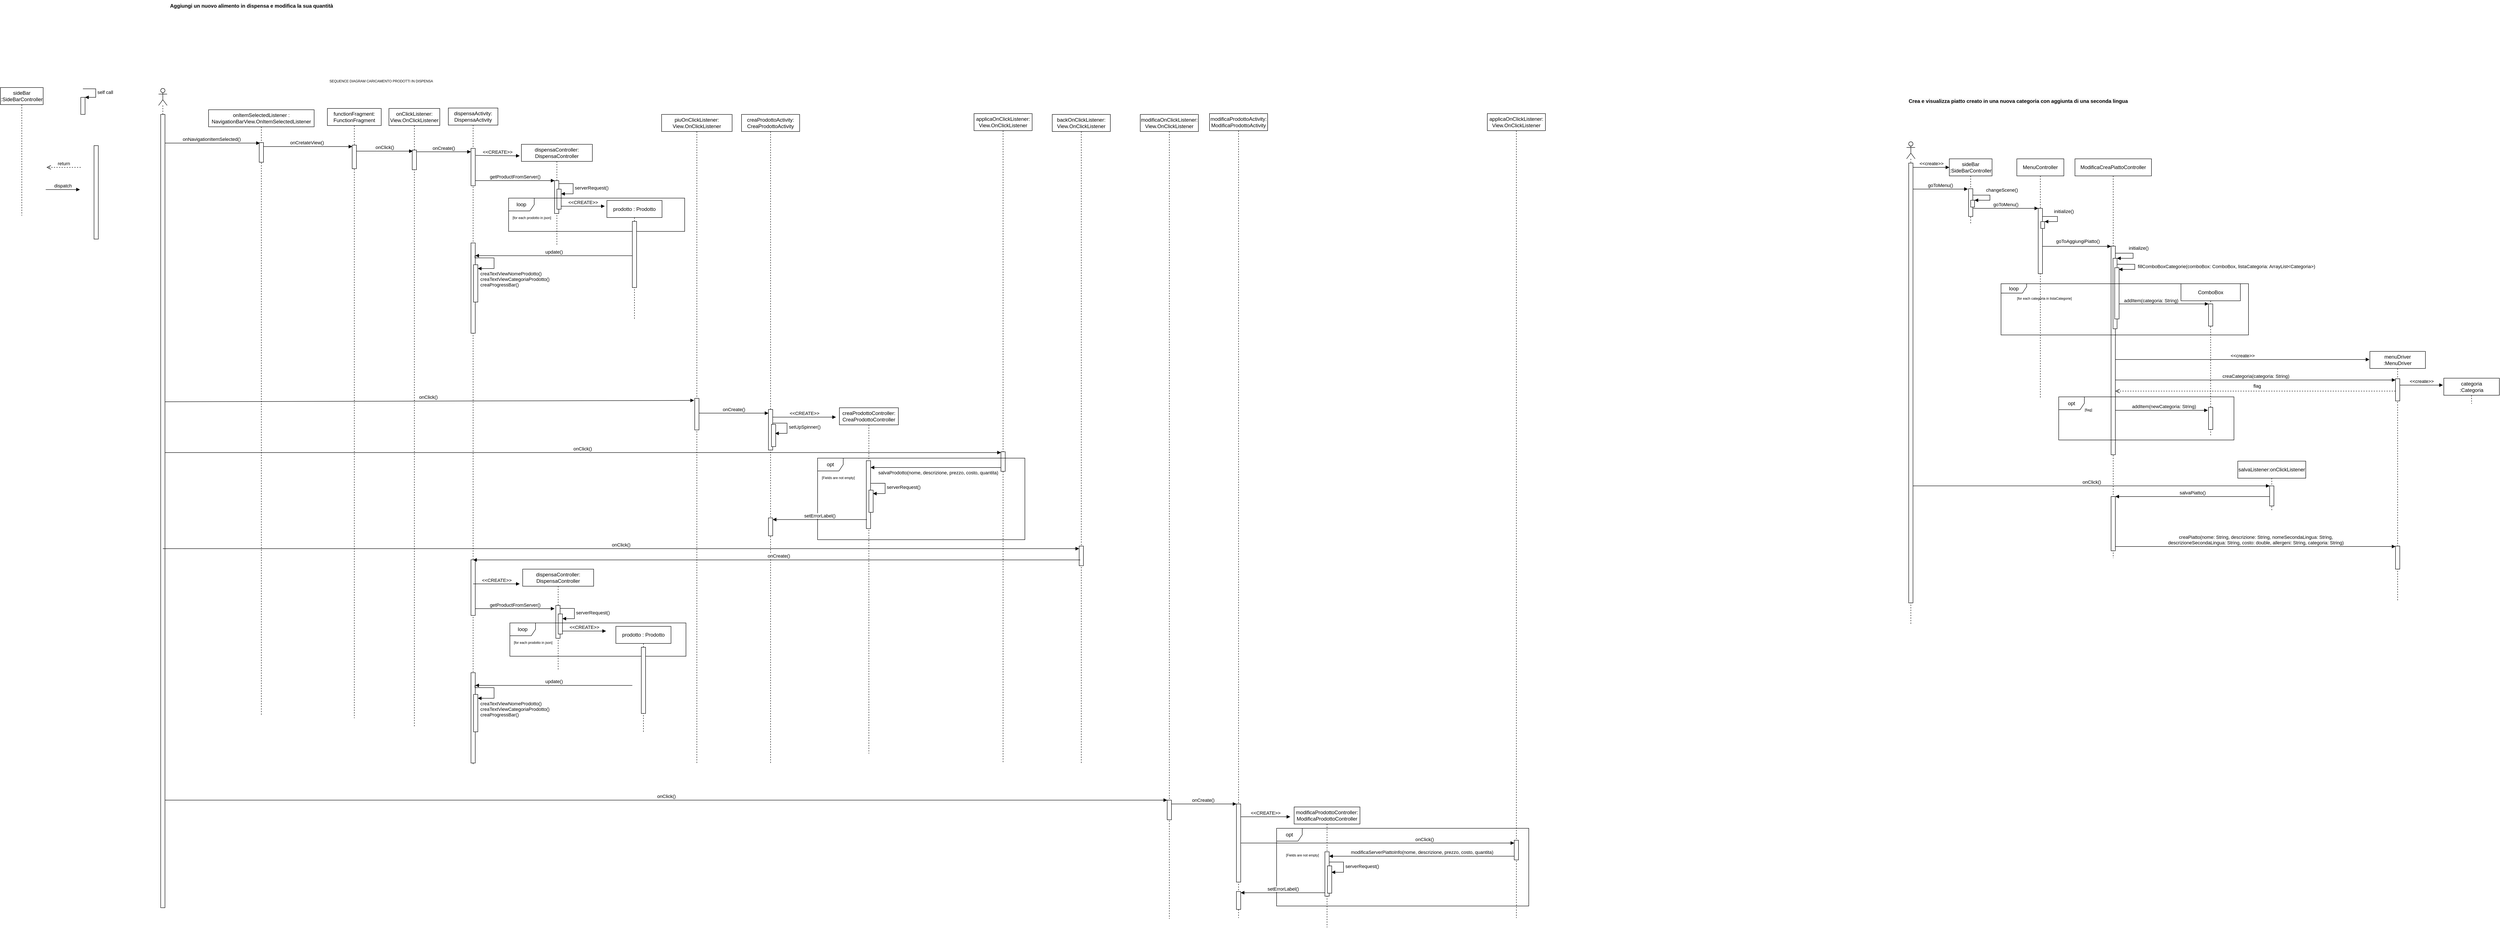 <mxfile>
    <diagram id="bWB9aSFQ_07Y3bA2QbNe" name="Page-1">
        <mxGraphModel dx="10507" dy="5320" grid="0" gridSize="10" guides="1" tooltips="0" connect="1" arrows="1" fold="1" page="0" pageScale="1" pageWidth="850" pageHeight="1100" math="0" shadow="0">
            <root>
                <mxCell id="0"/>
                <mxCell id="1" parent="0"/>
                <mxCell id="210" value="opt" style="shape=umlFrame;whiteSpace=wrap;html=1;" vertex="1" parent="1">
                    <mxGeometry x="962" y="2128" width="590" height="182" as="geometry"/>
                </mxCell>
                <mxCell id="203" value="onClick()" style="html=1;verticalAlign=bottom;endArrow=block;" edge="1" parent="1" source="199" target="202">
                    <mxGeometry x="0.344" width="80" relative="1" as="geometry">
                        <mxPoint x="800" y="2177" as="sourcePoint"/>
                        <mxPoint x="878" y="2081" as="targetPoint"/>
                        <mxPoint as="offset"/>
                    </mxGeometry>
                </mxCell>
                <mxCell id="200" value="onCreate()" style="html=1;verticalAlign=bottom;endArrow=block;" edge="1" parent="1" source="195" target="199">
                    <mxGeometry width="80" relative="1" as="geometry">
                        <mxPoint x="-379.055" y="1165.66" as="sourcePoint"/>
                        <mxPoint x="-217" y="1165.66" as="targetPoint"/>
                    </mxGeometry>
                </mxCell>
                <mxCell id="67" value="dispensaController: DispensaController" style="shape=umlLifeline;perimeter=lifelinePerimeter;whiteSpace=wrap;html=1;container=1;collapsible=0;recursiveResize=0;outlineConnect=0;" vertex="1" parent="1">
                    <mxGeometry x="-805" y="526" width="166" height="235" as="geometry"/>
                </mxCell>
                <mxCell id="68" value="" style="html=1;points=[];perimeter=orthogonalPerimeter;" vertex="1" parent="67">
                    <mxGeometry x="77.5" y="85" width="10" height="77" as="geometry"/>
                </mxCell>
                <mxCell id="70" value="" style="html=1;points=[];perimeter=orthogonalPerimeter;" vertex="1" parent="67">
                    <mxGeometry x="83" y="105" width="10" height="47" as="geometry"/>
                </mxCell>
                <mxCell id="71" value="serverRequest()" style="edgeStyle=orthogonalEdgeStyle;html=1;align=left;spacingLeft=2;endArrow=block;rounded=0;" edge="1" parent="67" source="68" target="70">
                    <mxGeometry relative="1" as="geometry">
                        <mxPoint x="129" y="132" as="sourcePoint"/>
                        <Array as="points">
                            <mxPoint x="121" y="92"/>
                            <mxPoint x="121" y="116"/>
                        </Array>
                        <mxPoint x="134" y="152" as="targetPoint"/>
                    </mxGeometry>
                </mxCell>
                <mxCell id="78" value="&amp;lt;&amp;lt;CREATE&amp;gt;&amp;gt;" style="html=1;verticalAlign=bottom;endArrow=block;" edge="1" parent="67" source="70">
                    <mxGeometry width="80" relative="1" as="geometry">
                        <mxPoint x="112" y="148.2" as="sourcePoint"/>
                        <mxPoint x="195" y="145" as="targetPoint"/>
                    </mxGeometry>
                </mxCell>
                <mxCell id="79" value="loop" style="shape=umlFrame;whiteSpace=wrap;html=1;" vertex="1" parent="67">
                    <mxGeometry x="-30" y="126" width="412" height="78" as="geometry"/>
                </mxCell>
                <mxCell id="81" value="&lt;font style=&quot;font-size: 8px;&quot;&gt;[for each prodotto in json]&lt;/font&gt;" style="text;html=1;align=center;verticalAlign=middle;resizable=0;points=[];autosize=1;strokeColor=none;fillColor=none;" vertex="1" parent="67">
                    <mxGeometry x="-30.5" y="158" width="108" height="26" as="geometry"/>
                </mxCell>
                <mxCell id="116" value="onClick()" style="html=1;verticalAlign=bottom;endArrow=block;" edge="1" parent="1" target="122">
                    <mxGeometry width="80" relative="1" as="geometry">
                        <mxPoint x="-1642" y="1248" as="sourcePoint"/>
                        <mxPoint x="18.5" y="1317" as="targetPoint"/>
                    </mxGeometry>
                </mxCell>
                <mxCell id="102" value="onClick()" style="html=1;verticalAlign=bottom;endArrow=block;entryX=-0.15;entryY=0.065;entryDx=0;entryDy=0;entryPerimeter=0;" edge="1" parent="1" target="104">
                    <mxGeometry width="80" relative="1" as="geometry">
                        <mxPoint x="-1645" y="1129" as="sourcePoint"/>
                        <mxPoint x="-827" y="1129" as="targetPoint"/>
                    </mxGeometry>
                </mxCell>
                <mxCell id="99" value="onNavigationItemSelected()" style="html=1;verticalAlign=bottom;endArrow=block;entryX=0.166;entryY=0.025;entryDx=0;entryDy=0;entryPerimeter=0;" edge="1" parent="1" source="33" target="42">
                    <mxGeometry width="80" relative="1" as="geometry">
                        <mxPoint x="-1629.24" y="478.276" as="sourcePoint"/>
                        <mxPoint x="-1541" y="478" as="targetPoint"/>
                    </mxGeometry>
                </mxCell>
                <mxCell id="48" value="onCretateView()" style="html=1;verticalAlign=bottom;endArrow=block;entryX=0.035;entryY=0.06;entryDx=0;entryDy=0;entryPerimeter=0;" edge="1" parent="1" source="39" target="50">
                    <mxGeometry width="80" relative="1" as="geometry">
                        <mxPoint x="-1358" y="543.0" as="sourcePoint"/>
                        <mxPoint x="-1278" y="543.0" as="targetPoint"/>
                    </mxGeometry>
                </mxCell>
                <mxCell id="8" value="&lt;b style=&quot;border-color: var(--border-color); color: rgb(0, 0, 0); font-family: Helvetica; font-size: 12px; font-style: normal; font-variant-ligatures: normal; font-variant-caps: normal; letter-spacing: normal; orphans: 2; text-align: left; text-indent: 0px; text-transform: none; widows: 2; word-spacing: 0px; -webkit-text-stroke-width: 0px; background-color: rgb(251, 251, 251); text-decoration-thickness: initial; text-decoration-style: initial; text-decoration-color: initial;&quot;&gt;&lt;span style=&quot;border-color: var(--border-color);&quot;&gt;Aggiungi un nuovo alimento in dispensa e modifica la sua quantità&lt;/span&gt;&lt;/b&gt;&lt;span style=&quot;border-color: var(--border-color); color: rgb(0, 0, 0); font-family: Helvetica; font-size: 12px; font-style: normal; font-variant-ligatures: normal; font-variant-caps: normal; font-weight: 400; letter-spacing: normal; orphans: 2; text-align: left; text-indent: 0px; text-transform: none; widows: 2; word-spacing: 0px; -webkit-text-stroke-width: 0px; background-color: rgb(251, 251, 251); text-decoration-thickness: initial; text-decoration-style: initial; text-decoration-color: initial;&quot;&gt;&amp;nbsp;&lt;/span&gt;" style="text;whiteSpace=wrap;html=1;" parent="1" vertex="1">
                    <mxGeometry x="-1629" y="188" width="1017" height="50" as="geometry"/>
                </mxCell>
                <mxCell id="9" value="&lt;b style=&quot;border-color: var(--border-color); color: rgb(0, 0, 0); font-family: Helvetica; font-size: 12px; font-style: normal; font-variant-ligatures: normal; font-variant-caps: normal; letter-spacing: normal; orphans: 2; text-align: left; text-indent: 0px; text-transform: none; widows: 2; word-spacing: 0px; -webkit-text-stroke-width: 0px; background-color: rgb(251, 251, 251); text-decoration-thickness: initial; text-decoration-style: initial; text-decoration-color: initial;&quot;&gt;&lt;span style=&quot;border-color: var(--border-color);&quot;&gt;Crea e visualizza piatto creato in una nuova categoria con aggiunta di una seconda lingua&lt;/span&gt;&lt;/b&gt;" style="text;whiteSpace=wrap;html=1;" parent="1" vertex="1">
                    <mxGeometry x="2439" y="411" width="625" height="50" as="geometry"/>
                </mxCell>
                <mxCell id="13" value="" style="shape=umlLifeline;participant=umlActor;perimeter=lifelinePerimeter;whiteSpace=wrap;html=1;container=1;collapsible=0;recursiveResize=0;verticalAlign=top;spacingTop=36;outlineConnect=0;" vertex="1" parent="1">
                    <mxGeometry x="2436" y="520" width="20" height="1130" as="geometry"/>
                </mxCell>
                <mxCell id="14" value="" style="html=1;points=[];perimeter=orthogonalPerimeter;" vertex="1" parent="13">
                    <mxGeometry x="5" y="50" width="10" height="1030" as="geometry"/>
                </mxCell>
                <mxCell id="15" value="sideBar :SideBarController" style="shape=umlLifeline;perimeter=lifelinePerimeter;whiteSpace=wrap;html=1;container=1;collapsible=0;recursiveResize=0;outlineConnect=0;" vertex="1" parent="1">
                    <mxGeometry x="2536" y="560" width="100" height="151" as="geometry"/>
                </mxCell>
                <mxCell id="24" value="" style="html=1;points=[];perimeter=orthogonalPerimeter;" vertex="1" parent="15">
                    <mxGeometry x="45" y="70" width="10" height="65" as="geometry"/>
                </mxCell>
                <mxCell id="37" value="" style="html=1;points=[];perimeter=orthogonalPerimeter;" vertex="1" parent="15">
                    <mxGeometry x="50" y="97" width="9" height="16" as="geometry"/>
                </mxCell>
                <mxCell id="38" value="changeScene()" style="edgeStyle=orthogonalEdgeStyle;html=1;align=left;spacingLeft=2;endArrow=block;rounded=0;entryX=1;entryY=0;" edge="1" parent="15" source="24" target="37">
                    <mxGeometry x="-0.4" y="12" relative="1" as="geometry">
                        <mxPoint x="74" y="89" as="sourcePoint"/>
                        <Array as="points">
                            <mxPoint x="95" y="85"/>
                            <mxPoint x="95" y="97"/>
                        </Array>
                        <mxPoint as="offset"/>
                    </mxGeometry>
                </mxCell>
                <mxCell id="20" value="&amp;lt;&amp;lt;create&amp;gt;&amp;gt;" style="html=1;verticalAlign=bottom;endArrow=block;" edge="1" parent="1" source="14">
                    <mxGeometry width="80" relative="1" as="geometry">
                        <mxPoint x="2456" y="580" as="sourcePoint"/>
                        <mxPoint x="2536" y="580" as="targetPoint"/>
                    </mxGeometry>
                </mxCell>
                <mxCell id="23" value="goToMenu()" style="html=1;verticalAlign=bottom;endArrow=block;entryX=-0.156;entryY=0.013;entryDx=0;entryDy=0;entryPerimeter=0;" edge="1" parent="1" source="14" target="24">
                    <mxGeometry width="80" relative="1" as="geometry">
                        <mxPoint x="2476" y="640" as="sourcePoint"/>
                        <mxPoint x="2561" y="640" as="targetPoint"/>
                    </mxGeometry>
                </mxCell>
                <mxCell id="25" value="MenuController" style="shape=umlLifeline;perimeter=lifelinePerimeter;whiteSpace=wrap;html=1;container=1;collapsible=0;recursiveResize=0;outlineConnect=0;" vertex="1" parent="1">
                    <mxGeometry x="2694" y="560" width="110" height="561" as="geometry"/>
                </mxCell>
                <mxCell id="35" value="" style="html=1;points=[];perimeter=orthogonalPerimeter;" vertex="1" parent="25">
                    <mxGeometry x="50" y="116" width="10" height="153" as="geometry"/>
                </mxCell>
                <mxCell id="46" value="" style="html=1;points=[];perimeter=orthogonalPerimeter;" vertex="1" parent="25">
                    <mxGeometry x="56" y="147" width="9" height="16" as="geometry"/>
                </mxCell>
                <mxCell id="47" value="initialize()&lt;span style=&quot;color: rgba(0, 0, 0, 0); font-family: monospace; font-size: 0px;&quot;&gt;%3CmxGraphModel%3E%3Croot%3E%3CmxCell%20id%3D%220%22%2F%3E%3CmxCell%20id%3D%221%22%20parent%3D%220%22%2F%3E%3CmxCell%20id%3D%222%22%20value%3D%22%22%20style%3D%22html%3D1%3Bpoints%3D%5B%5D%3Bperimeter%3DorthogonalPerimeter%3B%22%20vertex%3D%221%22%20parent%3D%221%22%3E%3CmxGeometry%20x%3D%22191%22%20y%3D%22657%22%20width%3D%2218%22%20height%3D%2216%22%20as%3D%22geometry%22%2F%3E%3C%2FmxCell%3E%3CmxCell%20id%3D%223%22%20value%3D%22changeScene()%22%20style%3D%22edgeStyle%3DorthogonalEdgeStyle%3Bhtml%3D1%3Balign%3Dleft%3BspacingLeft%3D2%3BendArrow%3Dblock%3Brounded%3D0%3BentryX%3D1%3BentryY%3D0%3B%22%20edge%3D%221%22%20target%3D%222%22%20parent%3D%221%22%3E%3CmxGeometry%20x%3D%22-0.4%22%20y%3D%2212%22%20relative%3D%221%22%20as%3D%22geometry%22%3E%3CmxPoint%20x%3D%22205%22%20y%3D%22645.0%22%20as%3D%22sourcePoint%22%2F%3E%3CArray%20as%3D%22points%22%3E%3CmxPoint%20x%3D%22245%22%20y%3D%22645%22%2F%3E%3CmxPoint%20x%3D%22245%22%20y%3D%22657%22%2F%3E%3C%2FArray%3E%3CmxPoint%20as%3D%22offset%22%2F%3E%3C%2FmxGeometry%3E%3C%2FmxCell%3E%3C%2Froot%3E%3C%2FmxGraphModel%3E&lt;/span&gt;&lt;span style=&quot;color: rgba(0, 0, 0, 0); font-family: monospace; font-size: 0px;&quot;&gt;%3CmxGraphModel%3E%3Croot%3E%3CmxCell%20id%3D%220%22%2F%3E%3CmxCell%20id%3D%221%22%20parent%3D%220%22%2F%3E%3CmxCell%20id%3D%222%22%20value%3D%22%22%20style%3D%22html%3D1%3Bpoints%3D%5B%5D%3Bperimeter%3DorthogonalPerimeter%3B%22%20vertex%3D%221%22%20parent%3D%221%22%3E%3CmxGeometry%20x%3D%22191%22%20y%3D%22657%22%20width%3D%2218%22%20height%3D%2216%22%20as%3D%22geometry%22%2F%3E%3C%2FmxCell%3E%3CmxCell%20id%3D%223%22%20value%3D%22changeScene()%22%20style%3D%22edgeStyle%3DorthogonalEdgeStyle%3Bhtml%3D1%3Balign%3Dleft%3BspacingLeft%3D2%3BendArrow%3Dblock%3Brounded%3D0%3BentryX%3D1%3BentryY%3D0%3B%22%20edge%3D%221%22%20target%3D%222%22%20parent%3D%221%22%3E%3CmxGeometry%20x%3D%22-0.4%22%20y%3D%2212%22%20relative%3D%221%22%20as%3D%22geometry%22%3E%3CmxPoint%20x%3D%22205%22%20y%3D%22645.0%22%20as%3D%22sourcePoint%22%2F%3E%3CArray%20as%3D%22points%22%3E%3CmxPoint%20x%3D%22245%22%20y%3D%22645%22%2F%3E%3CmxPoint%20x%3D%22245%22%20y%3D%22657%22%2F%3E%3C%2FArray%3E%3CmxPoint%20as%3D%22offset%22%2F%3E%3C%2FmxGeometry%3E%3C%2FmxCell%3E%3C%2Froot%3E%3C%2FmxGraphModel%3&lt;/span&gt;" style="edgeStyle=orthogonalEdgeStyle;html=1;align=left;spacingLeft=2;endArrow=block;rounded=0;entryX=1;entryY=0;" edge="1" parent="25" source="35" target="46">
                    <mxGeometry x="-0.4" y="12" relative="1" as="geometry">
                        <mxPoint x="55" y="135.0" as="sourcePoint"/>
                        <Array as="points">
                            <mxPoint x="95" y="135"/>
                            <mxPoint x="95" y="147"/>
                        </Array>
                        <mxPoint as="offset"/>
                    </mxGeometry>
                </mxCell>
                <mxCell id="100" value="&lt;font style=&quot;font-size: 8px;&quot;&gt;[for each categoria in listaCategorie]&lt;/font&gt;" style="text;html=1;align=center;verticalAlign=middle;resizable=0;points=[];autosize=1;strokeColor=none;fillColor=none;" vertex="1" parent="25">
                    <mxGeometry x="-9" y="313" width="146" height="26" as="geometry"/>
                </mxCell>
                <mxCell id="26" value="" style="html=1;points=[];perimeter=orthogonalPerimeter;" vertex="1" parent="1">
                    <mxGeometry x="-1836" y="416" width="10" height="40" as="geometry"/>
                </mxCell>
                <mxCell id="27" value="self call" style="edgeStyle=orthogonalEdgeStyle;html=1;align=left;spacingLeft=2;endArrow=block;rounded=0;entryX=1;entryY=0;" edge="1" parent="1" target="26">
                    <mxGeometry relative="1" as="geometry">
                        <mxPoint x="-1831" y="396" as="sourcePoint"/>
                        <Array as="points">
                            <mxPoint x="-1801" y="396"/>
                        </Array>
                    </mxGeometry>
                </mxCell>
                <mxCell id="28" value="return" style="html=1;verticalAlign=bottom;endArrow=open;dashed=1;endSize=8;" edge="1" parent="1">
                    <mxGeometry relative="1" as="geometry">
                        <mxPoint x="-1836" y="580" as="sourcePoint"/>
                        <mxPoint x="-1916" y="580" as="targetPoint"/>
                    </mxGeometry>
                </mxCell>
                <mxCell id="29" value="dispatch" style="html=1;verticalAlign=bottom;endArrow=block;" edge="1" parent="1">
                    <mxGeometry width="80" relative="1" as="geometry">
                        <mxPoint x="-1918" y="632.0" as="sourcePoint"/>
                        <mxPoint x="-1838" y="632.0" as="targetPoint"/>
                    </mxGeometry>
                </mxCell>
                <mxCell id="30" value="sideBar :SideBarController" style="shape=umlLifeline;perimeter=lifelinePerimeter;whiteSpace=wrap;html=1;container=1;collapsible=0;recursiveResize=0;outlineConnect=0;" vertex="1" parent="1">
                    <mxGeometry x="-2024" y="393" width="100" height="300" as="geometry"/>
                </mxCell>
                <mxCell id="31" value="" style="html=1;points=[];perimeter=orthogonalPerimeter;" vertex="1" parent="1">
                    <mxGeometry x="-1805" y="529" width="10" height="219" as="geometry"/>
                </mxCell>
                <mxCell id="33" value="" style="shape=umlLifeline;participant=umlActor;perimeter=lifelinePerimeter;whiteSpace=wrap;html=1;container=1;collapsible=0;recursiveResize=0;verticalAlign=top;spacingTop=36;outlineConnect=0;" vertex="1" parent="1">
                    <mxGeometry x="-1654" y="395" width="20" height="1919" as="geometry"/>
                </mxCell>
                <mxCell id="34" value="" style="html=1;points=[];perimeter=orthogonalPerimeter;" vertex="1" parent="33">
                    <mxGeometry x="5" y="61" width="10" height="1858" as="geometry"/>
                </mxCell>
                <mxCell id="39" value="onItemSelectedListener : NavigationBarView.OnItemSelectedListener" style="shape=umlLifeline;perimeter=lifelinePerimeter;whiteSpace=wrap;html=1;container=1;collapsible=0;recursiveResize=0;outlineConnect=0;" vertex="1" parent="1">
                    <mxGeometry x="-1537" y="445" width="247" height="1418" as="geometry"/>
                </mxCell>
                <mxCell id="42" value="" style="html=1;points=[];perimeter=orthogonalPerimeter;" vertex="1" parent="39">
                    <mxGeometry x="118.5" y="77" width="10" height="46" as="geometry"/>
                </mxCell>
                <mxCell id="36" value="goToMenu()" style="html=1;verticalAlign=bottom;endArrow=block;" edge="1" parent="1" source="24" target="35">
                    <mxGeometry width="80" relative="1" as="geometry">
                        <mxPoint x="2602" y="719.0" as="sourcePoint"/>
                        <mxPoint x="2730.44" y="719.0" as="targetPoint"/>
                    </mxGeometry>
                </mxCell>
                <mxCell id="41" value="ModificaCreaPiattoController" style="shape=umlLifeline;perimeter=lifelinePerimeter;whiteSpace=wrap;html=1;container=1;collapsible=0;recursiveResize=0;outlineConnect=0;" vertex="1" parent="1">
                    <mxGeometry x="2830" y="560" width="179" height="935" as="geometry"/>
                </mxCell>
                <mxCell id="57" value="fillComboBoxCategorie(comboBox: ComboBox, listaCategoria: ArrayList&amp;lt;Categoria&amp;gt;)" style="edgeStyle=orthogonalEdgeStyle;html=1;align=left;spacingLeft=2;endArrow=block;rounded=0;entryX=1;entryY=0;" edge="1" parent="41">
                    <mxGeometry x="0.022" y="3" relative="1" as="geometry">
                        <mxPoint x="98.5" y="247" as="sourcePoint"/>
                        <Array as="points">
                            <mxPoint x="140" y="247"/>
                            <mxPoint x="140" y="259"/>
                        </Array>
                        <mxPoint as="offset"/>
                        <mxPoint x="102.5" y="259" as="targetPoint"/>
                    </mxGeometry>
                </mxCell>
                <mxCell id="156" value="" style="html=1;points=[];perimeter=orthogonalPerimeter;" vertex="1" parent="41">
                    <mxGeometry x="84.5" y="791" width="10" height="127" as="geometry"/>
                </mxCell>
                <mxCell id="44" value="goToAggiungiPiatto()" style="edgeStyle=orthogonalEdgeStyle;html=1;align=left;spacingLeft=2;endArrow=block;rounded=0;" edge="1" parent="1" source="35" target="45">
                    <mxGeometry x="-0.652" y="12" relative="1" as="geometry">
                        <mxPoint x="2749" y="699" as="sourcePoint"/>
                        <Array as="points">
                            <mxPoint x="2834" y="765"/>
                            <mxPoint x="2834" y="765"/>
                        </Array>
                        <mxPoint as="offset"/>
                        <mxPoint x="2753.0" y="711" as="targetPoint"/>
                    </mxGeometry>
                </mxCell>
                <mxCell id="45" value="" style="html=1;points=[];perimeter=orthogonalPerimeter;" vertex="1" parent="1">
                    <mxGeometry x="2914.5" y="764.5" width="10" height="488.5" as="geometry"/>
                </mxCell>
                <mxCell id="49" value="functionFragment: FunctionFragment" style="shape=umlLifeline;perimeter=lifelinePerimeter;whiteSpace=wrap;html=1;container=1;collapsible=0;recursiveResize=0;outlineConnect=0;" vertex="1" parent="1">
                    <mxGeometry x="-1259" y="442" width="126" height="1428" as="geometry"/>
                </mxCell>
                <mxCell id="50" value="" style="html=1;points=[];perimeter=orthogonalPerimeter;" vertex="1" parent="49">
                    <mxGeometry x="58" y="86" width="10" height="55" as="geometry"/>
                </mxCell>
                <mxCell id="52" value="" style="html=1;points=[];perimeter=orthogonalPerimeter;" vertex="1" parent="1">
                    <mxGeometry x="2919" y="793" width="9.5" height="165" as="geometry"/>
                </mxCell>
                <mxCell id="53" value="initialize()&lt;span style=&quot;color: rgba(0, 0, 0, 0); font-family: monospace; font-size: 0px;&quot;&gt;%3CmxGraphModel%3E%3Croot%3E%3CmxCell%20id%3D%220%22%2F%3E%3CmxCell%20id%3D%221%22%20parent%3D%220%22%2F%3E%3CmxCell%20id%3D%222%22%20value%3D%22%22%20style%3D%22html%3D1%3Bpoints%3D%5B%5D%3Bperimeter%3DorthogonalPerimeter%3B%22%20vertex%3D%221%22%20parent%3D%221%22%3E%3CmxGeometry%20x%3D%22191%22%20y%3D%22657%22%20width%3D%2218%22%20height%3D%2216%22%20as%3D%22geometry%22%2F%3E%3C%2FmxCell%3E%3CmxCell%20id%3D%223%22%20value%3D%22changeScene()%22%20style%3D%22edgeStyle%3DorthogonalEdgeStyle%3Bhtml%3D1%3Balign%3Dleft%3BspacingLeft%3D2%3BendArrow%3Dblock%3Brounded%3D0%3BentryX%3D1%3BentryY%3D0%3B%22%20edge%3D%221%22%20target%3D%222%22%20parent%3D%221%22%3E%3CmxGeometry%20x%3D%22-0.4%22%20y%3D%2212%22%20relative%3D%221%22%20as%3D%22geometry%22%3E%3CmxPoint%20x%3D%22205%22%20y%3D%22645.0%22%20as%3D%22sourcePoint%22%2F%3E%3CArray%20as%3D%22points%22%3E%3CmxPoint%20x%3D%22245%22%20y%3D%22645%22%2F%3E%3CmxPoint%20x%3D%22245%22%20y%3D%22657%22%2F%3E%3C%2FArray%3E%3CmxPoint%20as%3D%22offset%22%2F%3E%3C%2FmxGeometry%3E%3C%2FmxCell%3E%3C%2Froot%3E%3C%2FmxGraphModel%3E&lt;/span&gt;&lt;span style=&quot;color: rgba(0, 0, 0, 0); font-family: monospace; font-size: 0px;&quot;&gt;%3CmxGraphModel%3E%3Croot%3E%3CmxCell%20id%3D%220%22%2F%3E%3CmxCell%20id%3D%221%22%20parent%3D%220%22%2F%3E%3CmxCell%20id%3D%222%22%20value%3D%22%22%20style%3D%22html%3D1%3Bpoints%3D%5B%5D%3Bperimeter%3DorthogonalPerimeter%3B%22%20vertex%3D%221%22%20parent%3D%221%22%3E%3CmxGeometry%20x%3D%22191%22%20y%3D%22657%22%20width%3D%2218%22%20height%3D%2216%22%20as%3D%22geometry%22%2F%3E%3C%2FmxCell%3E%3CmxCell%20id%3D%223%22%20value%3D%22changeScene()%22%20style%3D%22edgeStyle%3DorthogonalEdgeStyle%3Bhtml%3D1%3Balign%3Dleft%3BspacingLeft%3D2%3BendArrow%3Dblock%3Brounded%3D0%3BentryX%3D1%3BentryY%3D0%3B%22%20edge%3D%221%22%20target%3D%222%22%20parent%3D%221%22%3E%3CmxGeometry%20x%3D%22-0.4%22%20y%3D%2212%22%20relative%3D%221%22%20as%3D%22geometry%22%3E%3CmxPoint%20x%3D%22205%22%20y%3D%22645.0%22%20as%3D%22sourcePoint%22%2F%3E%3CArray%20as%3D%22points%22%3E%3CmxPoint%20x%3D%22245%22%20y%3D%22645%22%2F%3E%3CmxPoint%20x%3D%22245%22%20y%3D%22657%22%2F%3E%3C%2FArray%3E%3CmxPoint%20as%3D%22offset%22%2F%3E%3C%2FmxGeometry%3E%3C%2FmxCell%3E%3C%2Froot%3E%3C%2FmxGraphModel%3&lt;/span&gt;" style="edgeStyle=orthogonalEdgeStyle;html=1;align=left;spacingLeft=2;endArrow=block;rounded=0;entryX=1;entryY=0;" edge="1" parent="1" source="45" target="52">
                    <mxGeometry x="-0.4" y="12" relative="1" as="geometry">
                        <mxPoint x="2926" y="781.0" as="sourcePoint"/>
                        <Array as="points">
                            <mxPoint x="2966" y="781"/>
                            <mxPoint x="2966" y="793"/>
                        </Array>
                        <mxPoint as="offset"/>
                    </mxGeometry>
                </mxCell>
                <mxCell id="54" value="onClickListener: View.OnClickListener" style="shape=umlLifeline;perimeter=lifelinePerimeter;whiteSpace=wrap;html=1;container=1;collapsible=0;recursiveResize=0;outlineConnect=0;" vertex="1" parent="1">
                    <mxGeometry x="-1115" y="442" width="119" height="1448" as="geometry"/>
                </mxCell>
                <mxCell id="55" value="" style="html=1;points=[];perimeter=orthogonalPerimeter;" vertex="1" parent="54">
                    <mxGeometry x="54.5" y="97.5" width="10" height="46" as="geometry"/>
                </mxCell>
                <mxCell id="56" value="onClick()" style="html=1;verticalAlign=bottom;endArrow=block;entryX=0.137;entryY=0.055;entryDx=0;entryDy=0;entryPerimeter=0;" edge="1" parent="1" source="50" target="55">
                    <mxGeometry width="80" relative="1" as="geometry">
                        <mxPoint x="-1181.0" y="539.13" as="sourcePoint"/>
                        <mxPoint x="-967.78" y="539.13" as="targetPoint"/>
                    </mxGeometry>
                </mxCell>
                <mxCell id="58" value="" style="html=1;points=[];perimeter=orthogonalPerimeter;" vertex="1" parent="1">
                    <mxGeometry x="2923" y="815" width="10.25" height="120" as="geometry"/>
                </mxCell>
                <mxCell id="59" value="dispensaActivity: DispensaActivity" style="shape=umlLifeline;perimeter=lifelinePerimeter;whiteSpace=wrap;html=1;container=1;collapsible=0;recursiveResize=0;outlineConnect=0;" vertex="1" parent="1">
                    <mxGeometry x="-976" y="441" width="116" height="1538" as="geometry"/>
                </mxCell>
                <mxCell id="60" value="" style="html=1;points=[];perimeter=orthogonalPerimeter;" vertex="1" parent="59">
                    <mxGeometry x="53" y="94.5" width="10" height="87.5" as="geometry"/>
                </mxCell>
                <mxCell id="86" value="" style="html=1;points=[];perimeter=orthogonalPerimeter;" vertex="1" parent="59">
                    <mxGeometry x="53" y="316" width="10" height="211.5" as="geometry"/>
                </mxCell>
                <mxCell id="87" value="" style="html=1;points=[];perimeter=orthogonalPerimeter;" vertex="1" parent="59">
                    <mxGeometry x="59" y="367" width="10" height="87.5" as="geometry"/>
                </mxCell>
                <mxCell id="89" value="creaTextViewNomeProdotto()&lt;br&gt;creaTextViewCategoriaProdotto()&lt;br&gt;creaProgressBar()" style="edgeStyle=orthogonalEdgeStyle;html=1;align=left;spacingLeft=2;endArrow=block;rounded=0;exitX=0.936;exitY=0.138;exitDx=0;exitDy=0;exitPerimeter=0;" edge="1" parent="59" source="86" target="87">
                    <mxGeometry x="0.958" y="25" relative="1" as="geometry">
                        <mxPoint x="112.5" y="351.5" as="sourcePoint"/>
                        <Array as="points">
                            <mxPoint x="62" y="351"/>
                            <mxPoint x="107" y="351"/>
                            <mxPoint x="107" y="376"/>
                        </Array>
                        <mxPoint x="118" y="375.5" as="targetPoint"/>
                        <mxPoint as="offset"/>
                    </mxGeometry>
                </mxCell>
                <mxCell id="167" value="" style="html=1;points=[];perimeter=orthogonalPerimeter;" vertex="1" parent="59">
                    <mxGeometry x="53" y="1058" width="10" height="130.5" as="geometry"/>
                </mxCell>
                <mxCell id="168" value="" style="html=1;points=[];perimeter=orthogonalPerimeter;" vertex="1" parent="59">
                    <mxGeometry x="53" y="1322.5" width="10" height="211.5" as="geometry"/>
                </mxCell>
                <mxCell id="169" value="" style="html=1;points=[];perimeter=orthogonalPerimeter;" vertex="1" parent="59">
                    <mxGeometry x="59" y="1373.5" width="10" height="87.5" as="geometry"/>
                </mxCell>
                <mxCell id="170" value="creaTextViewNomeProdotto()&lt;br&gt;creaTextViewCategoriaProdotto()&lt;br&gt;creaProgressBar()" style="edgeStyle=orthogonalEdgeStyle;html=1;align=left;spacingLeft=2;endArrow=block;rounded=0;exitX=0.936;exitY=0.138;exitDx=0;exitDy=0;exitPerimeter=0;" edge="1" parent="59" source="168" target="169">
                    <mxGeometry x="0.958" y="25" relative="1" as="geometry">
                        <mxPoint x="1088.5" y="913" as="sourcePoint"/>
                        <Array as="points">
                            <mxPoint x="62" y="1357.5"/>
                            <mxPoint x="107" y="1357.5"/>
                            <mxPoint x="107" y="1382.5"/>
                        </Array>
                        <mxPoint x="1094" y="937" as="targetPoint"/>
                        <mxPoint as="offset"/>
                    </mxGeometry>
                </mxCell>
                <mxCell id="171" value="getProductFromServer()" style="html=1;verticalAlign=bottom;endArrow=block;" edge="1" parent="59" source="167">
                    <mxGeometry width="80" relative="1" as="geometry">
                        <mxPoint x="156" y="1156.5" as="sourcePoint"/>
                        <mxPoint x="248.5" y="1172.5" as="targetPoint"/>
                    </mxGeometry>
                </mxCell>
                <mxCell id="173" value="update()" style="html=1;verticalAlign=bottom;endArrow=block;entryX=1.002;entryY=0.141;entryDx=0;entryDy=0;entryPerimeter=0;" edge="1" parent="59" target="168">
                    <mxGeometry width="80" relative="1" as="geometry">
                        <mxPoint x="430.5" y="1352.322" as="sourcePoint"/>
                        <mxPoint x="173" y="1341.5" as="targetPoint"/>
                    </mxGeometry>
                </mxCell>
                <mxCell id="174" value="&amp;lt;&amp;lt;CREATE&amp;gt;&amp;gt;" style="html=1;verticalAlign=bottom;endArrow=block;" edge="1" parent="59" source="59">
                    <mxGeometry width="80" relative="1" as="geometry">
                        <mxPoint x="-41.5" y="1117.55" as="sourcePoint"/>
                        <mxPoint x="167" y="1114.5" as="targetPoint"/>
                    </mxGeometry>
                </mxCell>
                <mxCell id="61" value="onCreate()" style="html=1;verticalAlign=bottom;endArrow=block;entryX=-0.013;entryY=0.092;entryDx=0;entryDy=0;entryPerimeter=0;" edge="1" parent="1" source="55" target="60">
                    <mxGeometry width="80" relative="1" as="geometry">
                        <mxPoint x="-1021" y="589" as="sourcePoint"/>
                        <mxPoint x="-817" y="546" as="targetPoint"/>
                    </mxGeometry>
                </mxCell>
                <mxCell id="63" value="menuDriver&lt;br&gt;:MenuDriver" style="shape=umlLifeline;perimeter=lifelinePerimeter;whiteSpace=wrap;html=1;container=1;collapsible=0;recursiveResize=0;outlineConnect=0;" vertex="1" parent="1">
                    <mxGeometry x="3520" y="1011" width="130" height="584" as="geometry"/>
                </mxCell>
                <mxCell id="65" value="" style="html=1;points=[];perimeter=orthogonalPerimeter;" vertex="1" parent="63">
                    <mxGeometry x="60" y="64" width="10" height="52" as="geometry"/>
                </mxCell>
                <mxCell id="142" value="" style="html=1;points=[];perimeter=orthogonalPerimeter;" vertex="1" parent="63">
                    <mxGeometry x="60" y="456" width="10" height="54" as="geometry"/>
                </mxCell>
                <mxCell id="69" value="getProductFromServer()" style="html=1;verticalAlign=bottom;endArrow=block;" edge="1" parent="1" source="60" target="68">
                    <mxGeometry width="80" relative="1" as="geometry">
                        <mxPoint x="-820" y="595" as="sourcePoint"/>
                        <mxPoint x="-628" y="595" as="targetPoint"/>
                    </mxGeometry>
                </mxCell>
                <mxCell id="73" value="prodotto : Prodotto" style="shape=umlLifeline;perimeter=lifelinePerimeter;whiteSpace=wrap;html=1;container=1;collapsible=0;recursiveResize=0;outlineConnect=0;" vertex="1" parent="1">
                    <mxGeometry x="-605" y="657.5" width="129" height="278.5" as="geometry"/>
                </mxCell>
                <mxCell id="84" value="" style="html=1;points=[];perimeter=orthogonalPerimeter;" vertex="1" parent="73">
                    <mxGeometry x="59.5" y="49" width="10" height="155" as="geometry"/>
                </mxCell>
                <mxCell id="77" value="&amp;lt;&amp;lt;create&amp;gt;&amp;gt;" style="html=1;verticalAlign=bottom;endArrow=block;" edge="1" parent="1">
                    <mxGeometry width="80" relative="1" as="geometry">
                        <mxPoint x="2924.5" y="1030" as="sourcePoint"/>
                        <mxPoint x="3519" y="1030" as="targetPoint"/>
                    </mxGeometry>
                </mxCell>
                <mxCell id="80" value="creaCategoria(categoria: String)" style="html=1;verticalAlign=bottom;endArrow=block;" edge="1" parent="1" target="65">
                    <mxGeometry width="80" relative="1" as="geometry">
                        <mxPoint x="2924.5" y="1078" as="sourcePoint"/>
                        <mxPoint x="3070" y="1040" as="targetPoint"/>
                        <Array as="points">
                            <mxPoint x="3084" y="1078"/>
                        </Array>
                    </mxGeometry>
                </mxCell>
                <mxCell id="85" value="update()" style="html=1;verticalAlign=bottom;endArrow=block;entryX=1.002;entryY=0.141;entryDx=0;entryDy=0;entryPerimeter=0;" edge="1" parent="1" source="84" target="86">
                    <mxGeometry width="80" relative="1" as="geometry">
                        <mxPoint x="-420" y="754" as="sourcePoint"/>
                        <mxPoint x="-803" y="780" as="targetPoint"/>
                    </mxGeometry>
                </mxCell>
                <mxCell id="93" value="SEQUENCE DIAGRAM CARICAMENTO PRODOTTI IN DISPENSA" style="text;html=1;strokeColor=none;fillColor=none;align=center;verticalAlign=middle;whiteSpace=wrap;rounded=0;fontSize=8;" vertex="1" parent="1">
                    <mxGeometry x="-1392" y="363" width="518" height="30" as="geometry"/>
                </mxCell>
                <mxCell id="103" value="piuOnClickListener: View.OnClickListener" style="shape=umlLifeline;perimeter=lifelinePerimeter;whiteSpace=wrap;html=1;container=1;collapsible=0;recursiveResize=0;outlineConnect=0;" vertex="1" parent="1">
                    <mxGeometry x="-477" y="456" width="165" height="1521" as="geometry"/>
                </mxCell>
                <mxCell id="104" value="" style="html=1;points=[];perimeter=orthogonalPerimeter;" vertex="1" parent="103">
                    <mxGeometry x="77.5" y="665" width="10" height="74" as="geometry"/>
                </mxCell>
                <mxCell id="106" value="creaProdottoActivity: CreaProdottoActivity" style="shape=umlLifeline;perimeter=lifelinePerimeter;whiteSpace=wrap;html=1;container=1;collapsible=0;recursiveResize=0;outlineConnect=0;" vertex="1" parent="1">
                    <mxGeometry x="-290" y="456" width="136" height="1521" as="geometry"/>
                </mxCell>
                <mxCell id="107" value="" style="html=1;points=[];perimeter=orthogonalPerimeter;" vertex="1" parent="106">
                    <mxGeometry x="63" y="691" width="10" height="95" as="geometry"/>
                </mxCell>
                <mxCell id="114" value="" style="html=1;points=[];perimeter=orthogonalPerimeter;" vertex="1" parent="106">
                    <mxGeometry x="70" y="726" width="10" height="52" as="geometry"/>
                </mxCell>
                <mxCell id="115" value="setUpSpinner()" style="edgeStyle=orthogonalEdgeStyle;html=1;align=left;spacingLeft=2;endArrow=block;rounded=0;" edge="1" parent="106">
                    <mxGeometry relative="1" as="geometry">
                        <mxPoint x="73" y="723.02" as="sourcePoint"/>
                        <Array as="points">
                            <mxPoint x="106.5" y="723.02"/>
                            <mxPoint x="106.5" y="747.02"/>
                        </Array>
                        <mxPoint x="78.5" y="747.02" as="targetPoint"/>
                    </mxGeometry>
                </mxCell>
                <mxCell id="130" value="&amp;lt;&amp;lt;CREATE&amp;gt;&amp;gt;" style="html=1;verticalAlign=bottom;endArrow=block;" edge="1" parent="106" source="107">
                    <mxGeometry width="80" relative="1" as="geometry">
                        <mxPoint x="72.995" y="712.0" as="sourcePoint"/>
                        <mxPoint x="221" y="709" as="targetPoint"/>
                    </mxGeometry>
                </mxCell>
                <mxCell id="216" value="" style="html=1;points=[];perimeter=orthogonalPerimeter;" vertex="1" parent="106">
                    <mxGeometry x="63" y="945" width="10" height="42" as="geometry"/>
                </mxCell>
                <mxCell id="94" value="loop" style="shape=umlFrame;whiteSpace=wrap;html=1;width=60;height=22;" vertex="1" parent="1">
                    <mxGeometry x="2657" y="852.5" width="579" height="120" as="geometry"/>
                </mxCell>
                <mxCell id="110" value="ComboBox" style="shape=umlLifeline;perimeter=lifelinePerimeter;whiteSpace=wrap;html=1;container=1;collapsible=0;recursiveResize=0;outlineConnect=0;" vertex="1" parent="1">
                    <mxGeometry x="3078" y="852.5" width="139" height="356.5" as="geometry"/>
                </mxCell>
                <mxCell id="111" value="" style="html=1;points=[];perimeter=orthogonalPerimeter;" vertex="1" parent="110">
                    <mxGeometry x="64.5" y="47.25" width="10" height="52" as="geometry"/>
                </mxCell>
                <mxCell id="135" value="" style="html=1;points=[];perimeter=orthogonalPerimeter;" vertex="1" parent="110">
                    <mxGeometry x="64.5" y="289.5" width="10" height="52" as="geometry"/>
                </mxCell>
                <mxCell id="136" value="addItem(newCategoria: String)" style="html=1;verticalAlign=bottom;endArrow=block;" edge="1" parent="110" source="45">
                    <mxGeometry x="0.049" width="80" relative="1" as="geometry">
                        <mxPoint x="-143" y="296.5" as="sourcePoint"/>
                        <mxPoint x="63" y="296.5" as="targetPoint"/>
                        <mxPoint as="offset"/>
                    </mxGeometry>
                </mxCell>
                <mxCell id="137" value="opt" style="shape=umlFrame;whiteSpace=wrap;html=1;" vertex="1" parent="110">
                    <mxGeometry x="-286" y="265" width="410" height="101" as="geometry"/>
                </mxCell>
                <mxCell id="112" value="onCreate()" style="html=1;verticalAlign=bottom;endArrow=block;exitX=0.533;exitY=0.46;exitDx=0;exitDy=0;exitPerimeter=0;" edge="1" parent="1" source="103" target="107">
                    <mxGeometry width="80" relative="1" as="geometry">
                        <mxPoint x="-372" y="1147" as="sourcePoint"/>
                        <mxPoint x="-172.5" y="1133" as="targetPoint"/>
                    </mxGeometry>
                </mxCell>
                <mxCell id="113" value="addItem(categoria: String)" style="html=1;verticalAlign=bottom;endArrow=block;" edge="1" parent="1" source="58" target="111">
                    <mxGeometry x="-0.284" y="-1" width="80" relative="1" as="geometry">
                        <mxPoint x="3003" y="903" as="sourcePoint"/>
                        <mxPoint x="3083" y="903" as="targetPoint"/>
                        <mxPoint as="offset"/>
                    </mxGeometry>
                </mxCell>
                <mxCell id="117" value="applicaOnClickListener: View.OnClickListener" style="shape=umlLifeline;perimeter=lifelinePerimeter;whiteSpace=wrap;html=1;container=1;collapsible=0;recursiveResize=0;outlineConnect=0;" vertex="1" parent="1">
                    <mxGeometry x="254" y="454" width="136" height="1521" as="geometry"/>
                </mxCell>
                <mxCell id="122" value="" style="html=1;points=[];perimeter=orthogonalPerimeter;" vertex="1" parent="117">
                    <mxGeometry x="63" y="792" width="10" height="46" as="geometry"/>
                </mxCell>
                <mxCell id="123" value="creaProdottoController: CreaProdottoController" style="shape=umlLifeline;perimeter=lifelinePerimeter;whiteSpace=wrap;html=1;container=1;collapsible=0;recursiveResize=0;outlineConnect=0;" vertex="1" parent="1">
                    <mxGeometry x="-61" y="1143" width="138" height="810" as="geometry"/>
                </mxCell>
                <mxCell id="149" value="opt" style="shape=umlFrame;whiteSpace=wrap;html=1;" vertex="1" parent="123">
                    <mxGeometry x="-51" y="118" width="485" height="191" as="geometry"/>
                </mxCell>
                <mxCell id="134" value="" style="html=1;points=[];perimeter=orthogonalPerimeter;" vertex="1" parent="123">
                    <mxGeometry x="63" y="124" width="10" height="159" as="geometry"/>
                </mxCell>
                <mxCell id="138" value="" style="html=1;points=[];perimeter=orthogonalPerimeter;" vertex="1" parent="123">
                    <mxGeometry x="69" y="193" width="10" height="52" as="geometry"/>
                </mxCell>
                <mxCell id="140" value="serverRequest()" style="edgeStyle=orthogonalEdgeStyle;html=1;align=left;spacingLeft=2;endArrow=block;rounded=0;exitX=1;exitY=0.333;exitDx=0;exitDy=0;exitPerimeter=0;" edge="1" parent="123" source="134">
                    <mxGeometry relative="1" as="geometry">
                        <mxPoint x="73" y="177.02" as="sourcePoint"/>
                        <Array as="points">
                            <mxPoint x="107" y="177"/>
                            <mxPoint x="107" y="201"/>
                        </Array>
                        <mxPoint x="78.5" y="201.02" as="targetPoint"/>
                    </mxGeometry>
                </mxCell>
                <mxCell id="152" value="&lt;font style=&quot;font-size: 8px;&quot;&gt;[Fields are not empty]&lt;/font&gt;" style="text;html=1;align=center;verticalAlign=middle;resizable=0;points=[];autosize=1;strokeColor=none;fillColor=none;" vertex="1" parent="123">
                    <mxGeometry x="-51" y="150" width="95" height="26" as="geometry"/>
                </mxCell>
                <mxCell id="125" value="categoria&lt;br&gt;:Categoria" style="shape=umlLifeline;perimeter=lifelinePerimeter;whiteSpace=wrap;html=1;container=1;collapsible=0;recursiveResize=0;outlineConnect=0;" vertex="1" parent="1">
                    <mxGeometry x="3693" y="1073.75" width="130" height="60" as="geometry"/>
                </mxCell>
                <mxCell id="127" value="&amp;lt;&amp;lt;CREATE&amp;gt;&amp;gt;" style="html=1;verticalAlign=bottom;endArrow=block;exitX=1.1;exitY=0.189;exitDx=0;exitDy=0;exitPerimeter=0;" edge="1" parent="1" source="60">
                    <mxGeometry width="80" relative="1" as="geometry">
                        <mxPoint x="-1017.5" y="556.05" as="sourcePoint"/>
                        <mxPoint x="-809" y="553" as="targetPoint"/>
                    </mxGeometry>
                </mxCell>
                <mxCell id="129" value="&amp;lt;&amp;lt;create&amp;gt;&amp;gt;" style="html=1;verticalAlign=bottom;endArrow=block;" edge="1" parent="1" source="65">
                    <mxGeometry width="80" relative="1" as="geometry">
                        <mxPoint x="3403" y="1092" as="sourcePoint"/>
                        <mxPoint x="3691" y="1090" as="targetPoint"/>
                    </mxGeometry>
                </mxCell>
                <mxCell id="132" value="salvaProdotto(nome, descrizione, prezzo, costo, quantita)" style="html=1;verticalAlign=bottom;endArrow=block;" edge="1" parent="1" source="122">
                    <mxGeometry x="-0.033" y="21" width="80" relative="1" as="geometry">
                        <mxPoint x="-379.055" y="1165.66" as="sourcePoint"/>
                        <mxPoint x="12" y="1283" as="targetPoint"/>
                        <mxPoint as="offset"/>
                    </mxGeometry>
                </mxCell>
                <mxCell id="139" value="&lt;font style=&quot;font-size: 8px;&quot;&gt;[flag]&lt;/font&gt;" style="text;html=1;align=center;verticalAlign=middle;resizable=0;points=[];autosize=1;strokeColor=none;fillColor=none;" vertex="1" parent="1">
                    <mxGeometry x="2843" y="1133.75" width="35" height="26" as="geometry"/>
                </mxCell>
                <mxCell id="141" value="flag" style="html=1;verticalAlign=bottom;endArrow=open;dashed=1;endSize=8;" edge="1" parent="1" source="65" target="45">
                    <mxGeometry x="-0.011" y="-3" relative="1" as="geometry">
                        <mxPoint x="3072" y="1095" as="sourcePoint"/>
                        <mxPoint x="2992" y="1095" as="targetPoint"/>
                        <Array as="points">
                            <mxPoint x="3204" y="1104"/>
                        </Array>
                        <mxPoint as="offset"/>
                    </mxGeometry>
                </mxCell>
                <mxCell id="144" value="backOnClickListener: View.OnClickListener" style="shape=umlLifeline;perimeter=lifelinePerimeter;whiteSpace=wrap;html=1;container=1;collapsible=0;recursiveResize=0;outlineConnect=0;" vertex="1" parent="1">
                    <mxGeometry x="437" y="456" width="136" height="1521" as="geometry"/>
                </mxCell>
                <mxCell id="159" value="" style="html=1;points=[];perimeter=orthogonalPerimeter;" vertex="1" parent="144">
                    <mxGeometry x="63" y="1011" width="10" height="46" as="geometry"/>
                </mxCell>
                <mxCell id="148" value="salvaListener:onClickListener" style="shape=umlLifeline;perimeter=lifelinePerimeter;whiteSpace=wrap;html=1;container=1;collapsible=0;recursiveResize=0;outlineConnect=0;" vertex="1" parent="1">
                    <mxGeometry x="3211" y="1268" width="159" height="118" as="geometry"/>
                </mxCell>
                <mxCell id="154" value="" style="html=1;points=[];perimeter=orthogonalPerimeter;" vertex="1" parent="148">
                    <mxGeometry x="74.5" y="58" width="10" height="47" as="geometry"/>
                </mxCell>
                <mxCell id="153" value="onClick()" style="html=1;verticalAlign=bottom;endArrow=block;" edge="1" parent="1" source="14" target="154">
                    <mxGeometry width="80" relative="1" as="geometry">
                        <mxPoint x="2957" y="1323" as="sourcePoint"/>
                        <mxPoint x="3243" y="1347" as="targetPoint"/>
                    </mxGeometry>
                </mxCell>
                <mxCell id="155" value="creaPiatto(nome: String, descrizione: String, nomeSecondaLingua: String,&lt;br&gt;descrizioneSecondaLingua: String, costo: double, allergeni: String, categoria: String)" style="html=1;verticalAlign=bottom;endArrow=block;" edge="1" parent="1" source="156" target="142">
                    <mxGeometry width="80" relative="1" as="geometry">
                        <mxPoint x="3328" y="1151" as="sourcePoint"/>
                        <mxPoint x="3408" y="1151" as="targetPoint"/>
                        <Array as="points">
                            <mxPoint x="3001" y="1468"/>
                        </Array>
                    </mxGeometry>
                </mxCell>
                <mxCell id="157" value="salvaPiatto()" style="html=1;verticalAlign=bottom;endArrow=block;" edge="1" parent="1" source="154" target="156">
                    <mxGeometry width="80" relative="1" as="geometry">
                        <mxPoint x="3064" y="1369" as="sourcePoint"/>
                        <mxPoint x="3144" y="1369" as="targetPoint"/>
                    </mxGeometry>
                </mxCell>
                <mxCell id="158" value="onClick()" style="html=1;verticalAlign=bottom;endArrow=block;" edge="1" parent="1" source="33">
                    <mxGeometry width="80" relative="1" as="geometry">
                        <mxPoint x="-1632" y="1258" as="sourcePoint"/>
                        <mxPoint x="500" y="1473" as="targetPoint"/>
                    </mxGeometry>
                </mxCell>
                <mxCell id="183" value="dispensaController: DispensaController" style="shape=umlLifeline;perimeter=lifelinePerimeter;whiteSpace=wrap;html=1;container=1;collapsible=0;recursiveResize=0;outlineConnect=0;" vertex="1" parent="1">
                    <mxGeometry x="-802" y="1521" width="166" height="235" as="geometry"/>
                </mxCell>
                <mxCell id="184" value="" style="html=1;points=[];perimeter=orthogonalPerimeter;" vertex="1" parent="183">
                    <mxGeometry x="77.5" y="85" width="10" height="77" as="geometry"/>
                </mxCell>
                <mxCell id="185" value="" style="html=1;points=[];perimeter=orthogonalPerimeter;" vertex="1" parent="183">
                    <mxGeometry x="83" y="105" width="10" height="47" as="geometry"/>
                </mxCell>
                <mxCell id="186" value="serverRequest()" style="edgeStyle=orthogonalEdgeStyle;html=1;align=left;spacingLeft=2;endArrow=block;rounded=0;" edge="1" parent="183" source="184" target="185">
                    <mxGeometry relative="1" as="geometry">
                        <mxPoint x="129" y="132" as="sourcePoint"/>
                        <Array as="points">
                            <mxPoint x="121" y="92"/>
                            <mxPoint x="121" y="116"/>
                        </Array>
                        <mxPoint x="134" y="152" as="targetPoint"/>
                    </mxGeometry>
                </mxCell>
                <mxCell id="187" value="&amp;lt;&amp;lt;CREATE&amp;gt;&amp;gt;" style="html=1;verticalAlign=bottom;endArrow=block;" edge="1" parent="183" source="185">
                    <mxGeometry width="80" relative="1" as="geometry">
                        <mxPoint x="112" y="148.2" as="sourcePoint"/>
                        <mxPoint x="195" y="145" as="targetPoint"/>
                    </mxGeometry>
                </mxCell>
                <mxCell id="188" value="loop" style="shape=umlFrame;whiteSpace=wrap;html=1;" vertex="1" parent="183">
                    <mxGeometry x="-30" y="126" width="412" height="78" as="geometry"/>
                </mxCell>
                <mxCell id="189" value="&lt;font style=&quot;font-size: 8px;&quot;&gt;[for each prodotto in json]&lt;/font&gt;" style="text;html=1;align=center;verticalAlign=middle;resizable=0;points=[];autosize=1;strokeColor=none;fillColor=none;" vertex="1" parent="183">
                    <mxGeometry x="-30.5" y="158" width="108" height="26" as="geometry"/>
                </mxCell>
                <mxCell id="190" value="prodotto : Prodotto" style="shape=umlLifeline;perimeter=lifelinePerimeter;whiteSpace=wrap;html=1;container=1;collapsible=0;recursiveResize=0;outlineConnect=0;" vertex="1" parent="1">
                    <mxGeometry x="-584" y="1655" width="129" height="248" as="geometry"/>
                </mxCell>
                <mxCell id="191" value="" style="html=1;points=[];perimeter=orthogonalPerimeter;" vertex="1" parent="190">
                    <mxGeometry x="59.5" y="49" width="10" height="155" as="geometry"/>
                </mxCell>
                <mxCell id="193" value="onCreate()" style="html=1;verticalAlign=bottom;endArrow=block;exitX=0.482;exitY=0.686;exitDx=0;exitDy=0;exitPerimeter=0;" edge="1" parent="1" source="144" target="59">
                    <mxGeometry x="-0.007" width="80" relative="1" as="geometry">
                        <mxPoint x="-535.5" y="796.821" as="sourcePoint"/>
                        <mxPoint x="-902.98" y="796.821" as="targetPoint"/>
                        <mxPoint as="offset"/>
                    </mxGeometry>
                </mxCell>
                <mxCell id="194" value="onClick()" style="html=1;verticalAlign=bottom;endArrow=block;" edge="1" parent="1" source="34" target="196">
                    <mxGeometry width="80" relative="1" as="geometry">
                        <mxPoint x="-1629" y="2083" as="sourcePoint"/>
                        <mxPoint x="516.5" y="2083" as="targetPoint"/>
                    </mxGeometry>
                </mxCell>
                <mxCell id="195" value="modificaOnClickListener: View.OnClickListener" style="shape=umlLifeline;perimeter=lifelinePerimeter;whiteSpace=wrap;html=1;container=1;collapsible=0;recursiveResize=0;outlineConnect=0;" vertex="1" parent="1">
                    <mxGeometry x="643" y="456" width="136" height="1884" as="geometry"/>
                </mxCell>
                <mxCell id="196" value="" style="html=1;points=[];perimeter=orthogonalPerimeter;" vertex="1" parent="195">
                    <mxGeometry x="63" y="1606" width="10" height="46" as="geometry"/>
                </mxCell>
                <mxCell id="198" value="modificaProdottoActivity: ModificaProdottoActivity" style="shape=umlLifeline;perimeter=lifelinePerimeter;whiteSpace=wrap;html=1;container=1;collapsible=0;recursiveResize=0;outlineConnect=0;" vertex="1" parent="1">
                    <mxGeometry x="805" y="454" width="136" height="1884" as="geometry"/>
                </mxCell>
                <mxCell id="199" value="" style="html=1;points=[];perimeter=orthogonalPerimeter;" vertex="1" parent="198">
                    <mxGeometry x="63" y="1617" width="10" height="183" as="geometry"/>
                </mxCell>
                <mxCell id="218" value="" style="html=1;points=[];perimeter=orthogonalPerimeter;" vertex="1" parent="198">
                    <mxGeometry x="63.0" y="1822" width="10" height="42" as="geometry"/>
                </mxCell>
                <mxCell id="219" value="setErrorLabel()" style="html=1;verticalAlign=bottom;endArrow=block;exitX=0.115;exitY=0.867;exitDx=0;exitDy=0;exitPerimeter=0;" edge="1" parent="198" target="218">
                    <mxGeometry width="80" relative="1" as="geometry">
                        <mxPoint x="270" y="1824.853" as="sourcePoint"/>
                        <mxPoint x="154.85" y="1846" as="targetPoint"/>
                    </mxGeometry>
                </mxCell>
                <mxCell id="201" value="applicaOnClickListener: View.OnClickListener" style="shape=umlLifeline;perimeter=lifelinePerimeter;whiteSpace=wrap;html=1;container=1;collapsible=0;recursiveResize=0;outlineConnect=0;" vertex="1" parent="1">
                    <mxGeometry x="1455" y="454" width="136" height="1884" as="geometry"/>
                </mxCell>
                <mxCell id="202" value="" style="html=1;points=[];perimeter=orthogonalPerimeter;" vertex="1" parent="201">
                    <mxGeometry x="63" y="1702" width="10" height="46" as="geometry"/>
                </mxCell>
                <mxCell id="204" value="modificaProdottoController: ModificaProdottoController" style="shape=umlLifeline;perimeter=lifelinePerimeter;whiteSpace=wrap;html=1;container=1;collapsible=0;recursiveResize=0;outlineConnect=0;" vertex="1" parent="1">
                    <mxGeometry x="1003" y="2078" width="154" height="282" as="geometry"/>
                </mxCell>
                <mxCell id="207" value="" style="html=1;points=[];perimeter=orthogonalPerimeter;" vertex="1" parent="204">
                    <mxGeometry x="72" y="105" width="10" height="104" as="geometry"/>
                </mxCell>
                <mxCell id="214" value="" style="html=1;points=[];perimeter=orthogonalPerimeter;" vertex="1" parent="204">
                    <mxGeometry x="78" y="138" width="10" height="64" as="geometry"/>
                </mxCell>
                <mxCell id="206" value="&amp;lt;&amp;lt;CREATE&amp;gt;&amp;gt;" style="html=1;verticalAlign=bottom;endArrow=block;" edge="1" parent="1" source="199">
                    <mxGeometry width="80" relative="1" as="geometry">
                        <mxPoint x="940.998" y="2052" as="sourcePoint"/>
                        <mxPoint x="994" y="2101" as="targetPoint"/>
                    </mxGeometry>
                </mxCell>
                <mxCell id="208" value="modificaServerPiattoInfo(nome, descrizione, prezzo, costo, quantita)" style="html=1;verticalAlign=bottom;endArrow=block;exitX=0.019;exitY=0.812;exitDx=0;exitDy=0;exitPerimeter=0;" edge="1" parent="1" source="202" target="207">
                    <mxGeometry width="80" relative="1" as="geometry">
                        <mxPoint x="888" y="2111" as="sourcePoint"/>
                        <mxPoint x="1004" y="2111" as="targetPoint"/>
                    </mxGeometry>
                </mxCell>
                <mxCell id="211" value="&lt;font style=&quot;font-size: 8px;&quot;&gt;[Fields are not empty]&lt;/font&gt;" style="text;html=1;align=center;verticalAlign=middle;resizable=0;points=[];autosize=1;strokeColor=none;fillColor=none;" vertex="1" parent="1">
                    <mxGeometry x="974" y="2177" width="95" height="26" as="geometry"/>
                </mxCell>
                <mxCell id="215" value="serverRequest()" style="edgeStyle=orthogonalEdgeStyle;html=1;align=left;spacingLeft=2;endArrow=block;rounded=0;" edge="1" parent="1">
                    <mxGeometry relative="1" as="geometry">
                        <mxPoint x="1085" y="2207" as="sourcePoint"/>
                        <Array as="points">
                            <mxPoint x="1118.5" y="2207"/>
                            <mxPoint x="1118.5" y="2231"/>
                        </Array>
                        <mxPoint x="1090.5" y="2231" as="targetPoint"/>
                    </mxGeometry>
                </mxCell>
                <mxCell id="217" value="setErrorLabel()" style="html=1;verticalAlign=bottom;endArrow=block;exitX=0.115;exitY=0.867;exitDx=0;exitDy=0;exitPerimeter=0;" edge="1" parent="1" source="134" target="216">
                    <mxGeometry width="80" relative="1" as="geometry">
                        <mxPoint x="-20" y="1426" as="sourcePoint"/>
                        <mxPoint x="-112" y="1426" as="targetPoint"/>
                    </mxGeometry>
                </mxCell>
            </root>
        </mxGraphModel>
    </diagram>
</mxfile>